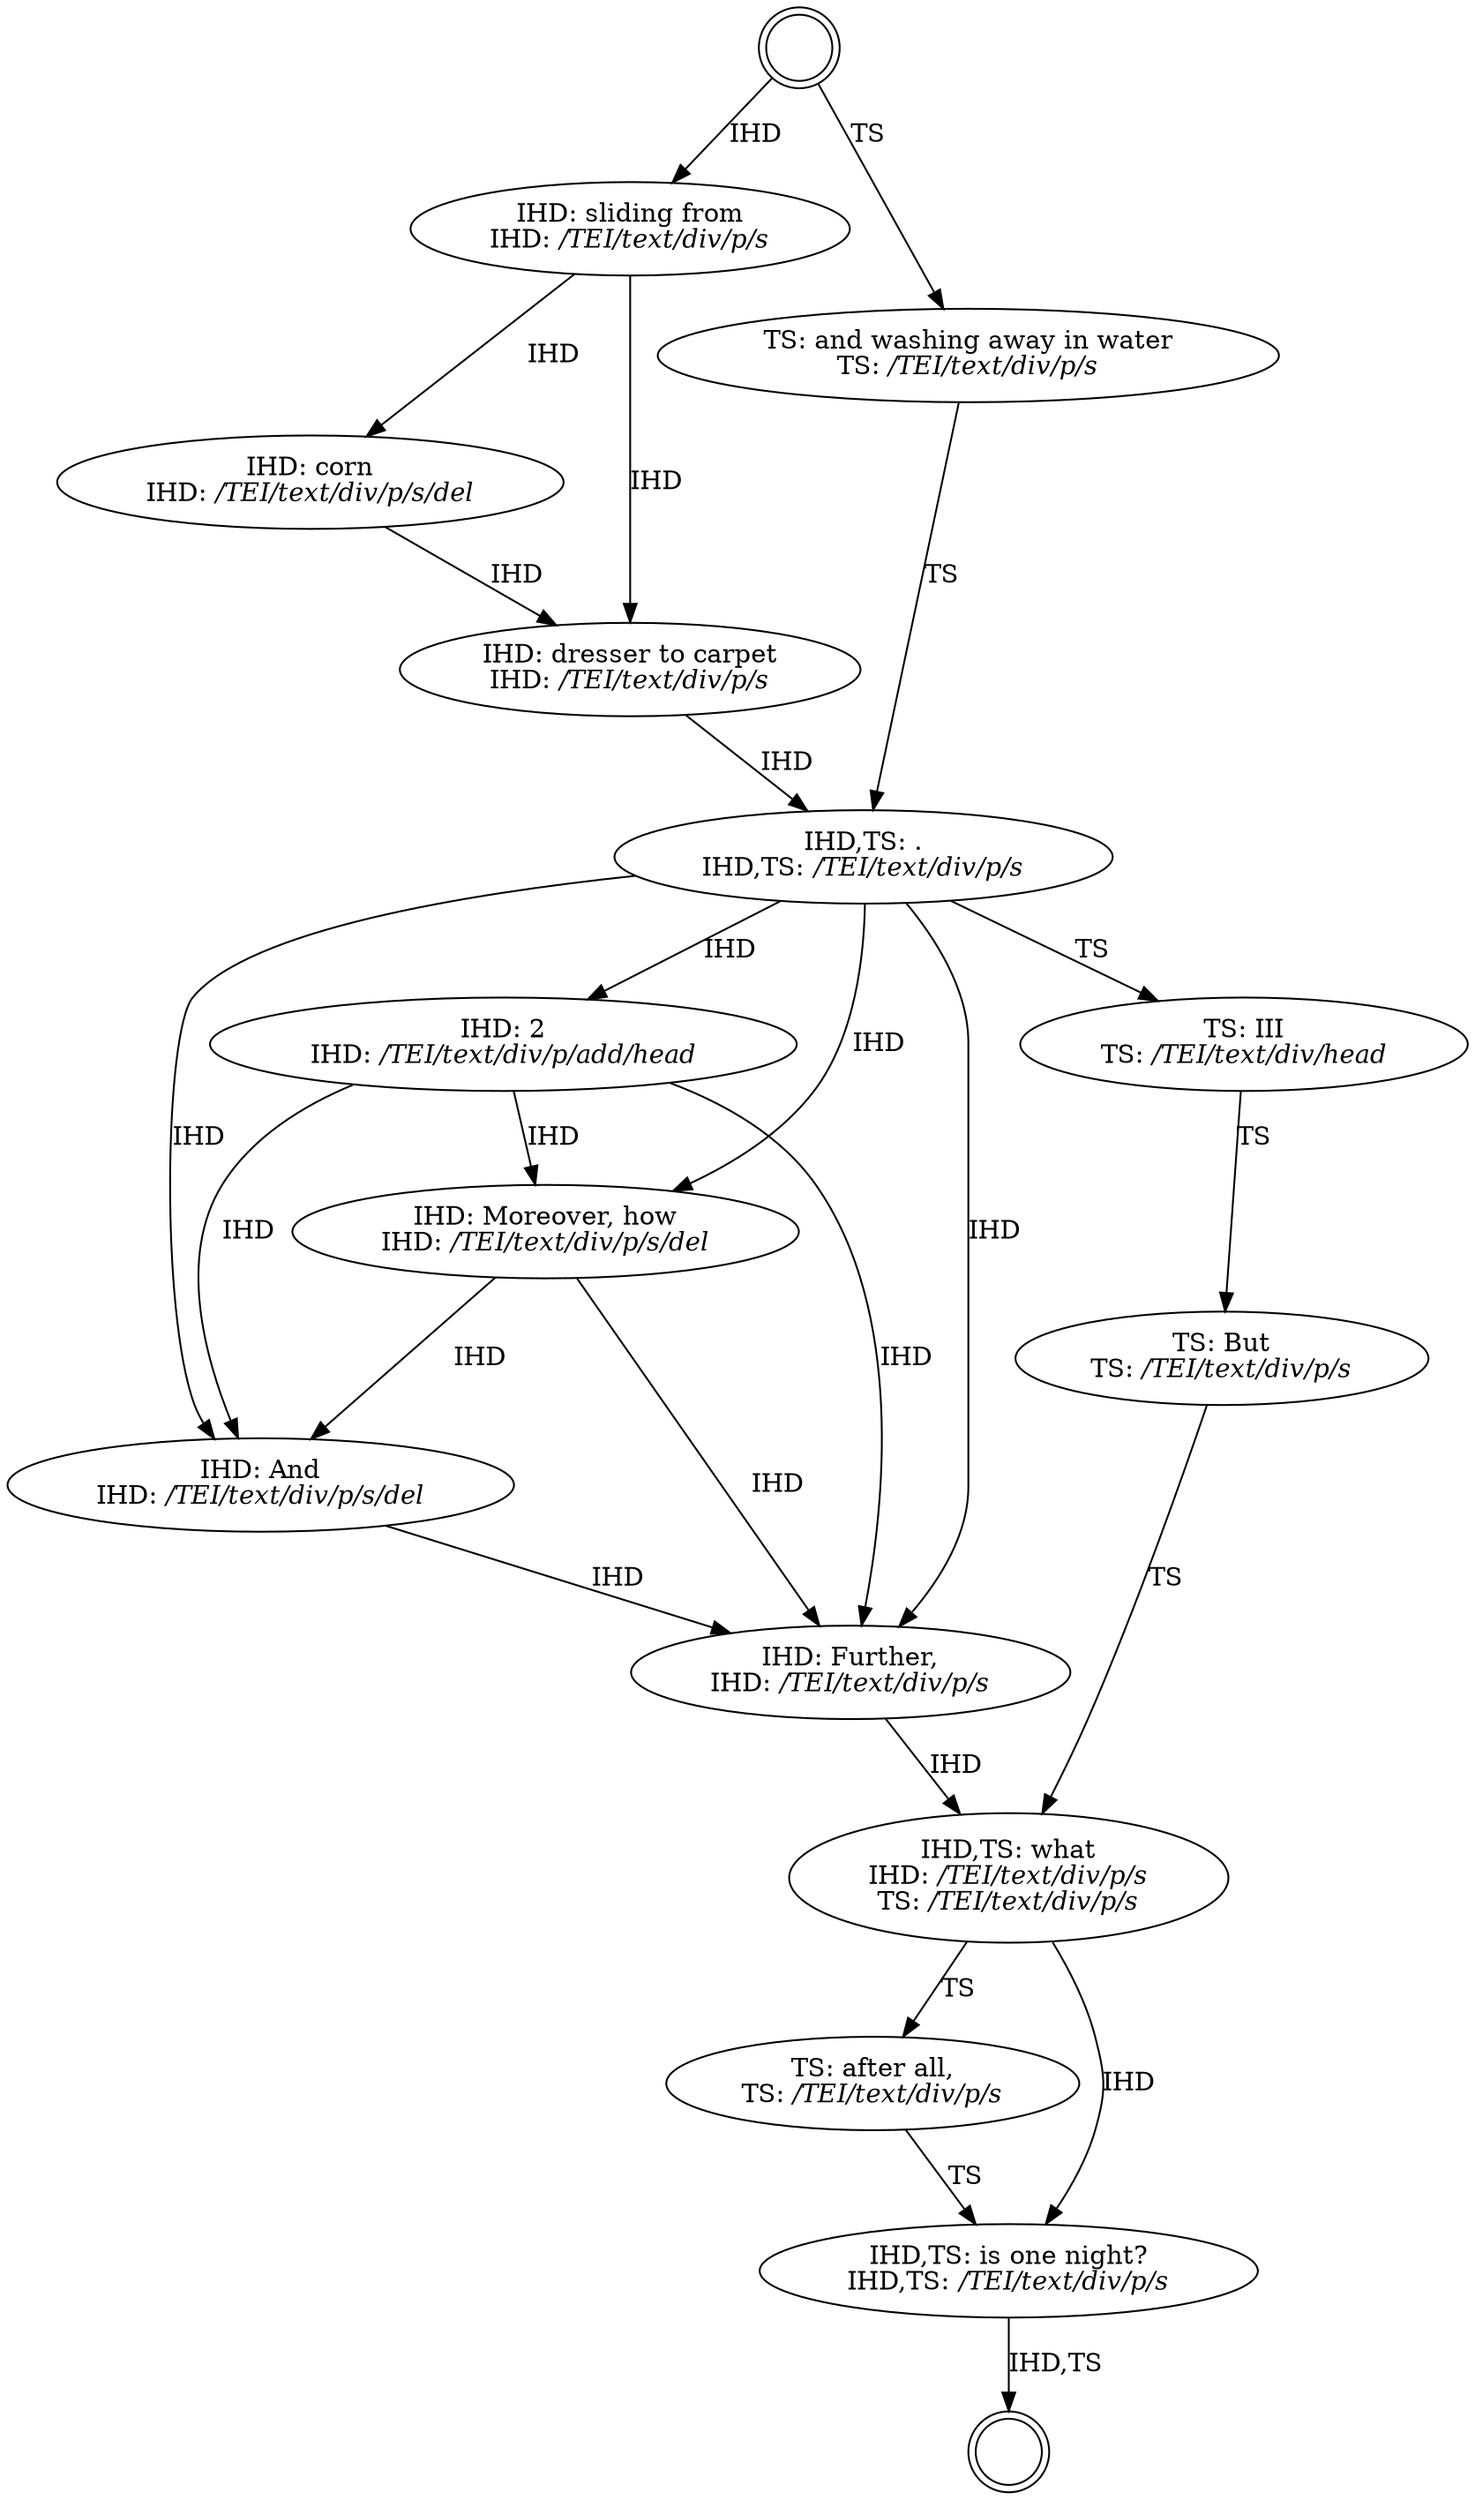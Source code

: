 digraph CollationGraph{
  labelloc=b

  t000 [label="";shape=doublecircle,rank=middle]
  t002 [label=<IHD: sliding&nbsp;from<br/>IHD: <i>/TEI/text/div/p/s</i>>]
  t008 [label=<IHD: corn<br/>IHD: <i>/TEI/text/div/p/s/del</i>>]
  t009 [label=<IHD: dresser&nbsp;to&nbsp;carpet<br/>IHD: <i>/TEI/text/div/p/s</i>>]
  t012 [label=<TS: and&nbsp;washing&nbsp;away&nbsp;in&nbsp;water<br/>TS: <i>/TEI/text/div/p/s</i>>]
  t010 [label=<IHD,TS: .<br/>IHD,TS: <i>/TEI/text/div/p/s</i>>]
  t011 [label=<IHD: 2<br/>IHD: <i>/TEI/text/div/p/add/head</i>>]
  t013 [label=<TS: III<br/>TS: <i>/TEI/text/div/head</i>>]
  t003 [label=<IHD: Moreover, how<br/>IHD: <i>/TEI/text/div/p/s/del</i>>]
  t005 [label=<IHD: And<br/>IHD: <i>/TEI/text/div/p/s/del</i>>]
  t006 [label=<IHD: Further,<br/>IHD: <i>/TEI/text/div/p/s</i>>]
  t014 [label=<TS: But<br/>TS: <i>/TEI/text/div/p/s</i>>]
  t015 [label=<IHD,TS: what<br/>IHD: <i>/TEI/text/div/p/s</i><br/>TS: <i>/TEI/text/div/p/s</i>>]
  t016 [label=<TS: after&nbsp;all,<br/>TS: <i>/TEI/text/div/p/s</i>>]
  t007 [label=<IHD,TS: is&nbsp;one&nbsp;night?<br/>IHD,TS: <i>/TEI/text/div/p/s</i>>]
  t001 [label="";shape=doublecircle,rank=middle]

  # () -> (sliding from)
  t000 -> t002[label="IHD"]

  # (sliding from) -> (corn)
  t002 -> t008[label="IHD"]

  # (corn) -> (dresser to carpet)
  t008 -> t009[label="IHD"]

  # (sliding from) -> (dresser to carpet)
  t002 -> t009[label="IHD"]

  # (dresser to carpet) -> (.)
  t009 -> t010[label="IHD"]

  # (.) -> (2)
  t010 -> t011[label="IHD"]

  # (2) -> (moreover, how)
  t011 -> t003[label="IHD"]

  # (2) -> (and)
  t011 -> t005[label="IHD"]

  # (2) -> (further,)
  t011 -> t006[label="IHD"]

  # (.) -> (moreover, how)
  t010 -> t003[label="IHD"]

  # (moreover, how) -> (and)
  t003 -> t005[label="IHD"]

  # (moreover, how) -> (further,)
  t003 -> t006[label="IHD"]

  # (.) -> (and)
  t010 -> t005[label="IHD"]

  # (and) -> (further,)
  t005 -> t006[label="IHD"]

  # (.) -> (further,)
  t010 -> t006[label="IHD"]

  # (further,) -> (what)
  t006  -> t015[label="IHD"]

  # (what) -> (is one night?)
  t015->t007[label="IHD"]

  # () -> (and washing away in water)
  t000 -> t012[label="TS"]

  # (and washing away in water) -> (.)
  t012 -> t010[label="TS"]

  # (.) -> (III)
  t010 -> t013[label="TS"]

  # (III) -> (but)
  t013 -> t014[label="TS"]

  # (but) -> (what)
  t014 -> t015[label="TS"]

  # (what) -> (after all,)
  t015  -> t016[label="TS"]

  # (after all,) -> (is one night?)
  t016 -> t007[label="TS"]

  # (is one night?) -> ()
  t007 -> t001[label="IHD,TS"]
}
